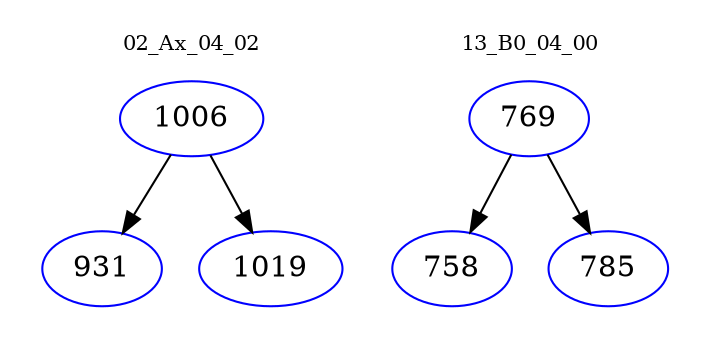 digraph{
subgraph cluster_0 {
color = white
label = "02_Ax_04_02";
fontsize=10;
T0_1006 [label="1006", color="blue"]
T0_1006 -> T0_931 [color="black"]
T0_931 [label="931", color="blue"]
T0_1006 -> T0_1019 [color="black"]
T0_1019 [label="1019", color="blue"]
}
subgraph cluster_1 {
color = white
label = "13_B0_04_00";
fontsize=10;
T1_769 [label="769", color="blue"]
T1_769 -> T1_758 [color="black"]
T1_758 [label="758", color="blue"]
T1_769 -> T1_785 [color="black"]
T1_785 [label="785", color="blue"]
}
}
